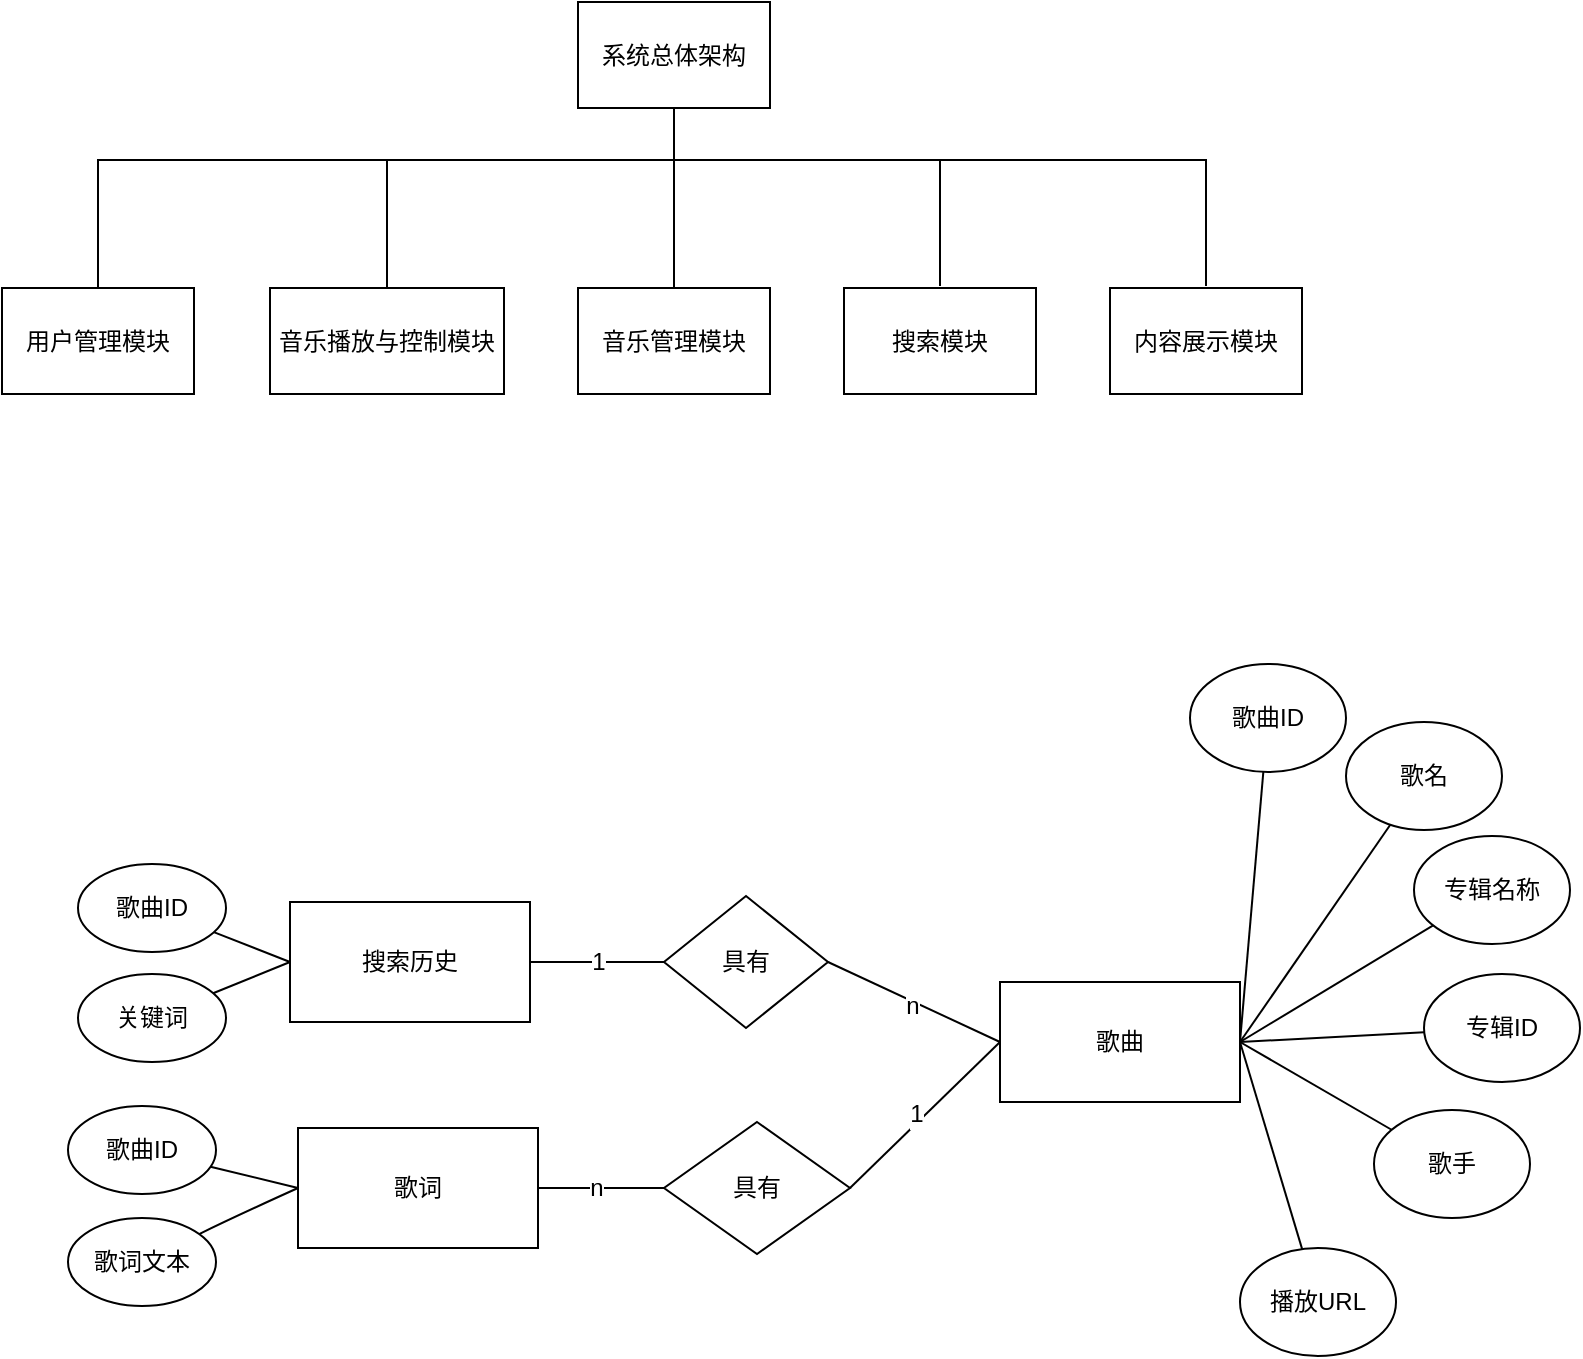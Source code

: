 <mxfile version="24.8.4">
  <diagram name="第 1 页" id="NON8Rd3GJQy8wurd_1fi">
    <mxGraphModel dx="1222" dy="746" grid="0" gridSize="10" guides="1" tooltips="1" connect="1" arrows="1" fold="1" page="1" pageScale="1" pageWidth="827" pageHeight="1169" math="0" shadow="0">
      <root>
        <mxCell id="0" />
        <mxCell id="1" parent="0" />
        <mxCell id="JlHSlP3Qjkk1ZIU8IoEL-8" style="edgeStyle=orthogonalEdgeStyle;rounded=0;orthogonalLoop=1;jettySize=auto;html=1;endArrow=none;endFill=0;" parent="1" source="JlHSlP3Qjkk1ZIU8IoEL-1" target="JlHSlP3Qjkk1ZIU8IoEL-2" edge="1">
          <mxGeometry relative="1" as="geometry">
            <Array as="points">
              <mxPoint x="370" y="422" />
              <mxPoint x="82" y="422" />
            </Array>
          </mxGeometry>
        </mxCell>
        <mxCell id="JlHSlP3Qjkk1ZIU8IoEL-9" style="edgeStyle=orthogonalEdgeStyle;rounded=0;orthogonalLoop=1;jettySize=auto;html=1;entryX=0.5;entryY=0;entryDx=0;entryDy=0;endArrow=none;endFill=0;" parent="1" source="JlHSlP3Qjkk1ZIU8IoEL-1" target="JlHSlP3Qjkk1ZIU8IoEL-3" edge="1">
          <mxGeometry relative="1" as="geometry">
            <Array as="points">
              <mxPoint x="370" y="422" />
              <mxPoint x="227" y="422" />
            </Array>
          </mxGeometry>
        </mxCell>
        <mxCell id="JlHSlP3Qjkk1ZIU8IoEL-10" style="edgeStyle=orthogonalEdgeStyle;rounded=0;orthogonalLoop=1;jettySize=auto;html=1;endArrow=none;endFill=0;" parent="1" source="JlHSlP3Qjkk1ZIU8IoEL-1" target="JlHSlP3Qjkk1ZIU8IoEL-5" edge="1">
          <mxGeometry relative="1" as="geometry" />
        </mxCell>
        <mxCell id="JlHSlP3Qjkk1ZIU8IoEL-11" style="edgeStyle=orthogonalEdgeStyle;rounded=0;orthogonalLoop=1;jettySize=auto;html=1;endArrow=none;endFill=0;" parent="1" edge="1">
          <mxGeometry relative="1" as="geometry">
            <mxPoint x="370" y="395" as="sourcePoint" />
            <mxPoint x="503" y="485" as="targetPoint" />
            <Array as="points">
              <mxPoint x="370" y="422" />
              <mxPoint x="503" y="422" />
            </Array>
          </mxGeometry>
        </mxCell>
        <mxCell id="JlHSlP3Qjkk1ZIU8IoEL-12" style="edgeStyle=orthogonalEdgeStyle;rounded=0;orthogonalLoop=1;jettySize=auto;html=1;endArrow=none;endFill=0;" parent="1" edge="1">
          <mxGeometry relative="1" as="geometry">
            <mxPoint x="370" y="395" as="sourcePoint" />
            <mxPoint x="636" y="485" as="targetPoint" />
            <Array as="points">
              <mxPoint x="370" y="422" />
              <mxPoint x="636" y="422" />
            </Array>
          </mxGeometry>
        </mxCell>
        <mxCell id="JlHSlP3Qjkk1ZIU8IoEL-1" value="系统总体架构" style="rounded=0;whiteSpace=wrap;html=1;" parent="1" vertex="1">
          <mxGeometry x="322" y="343" width="96" height="53" as="geometry" />
        </mxCell>
        <mxCell id="JlHSlP3Qjkk1ZIU8IoEL-2" value="用户管理模块" style="rounded=0;whiteSpace=wrap;html=1;" parent="1" vertex="1">
          <mxGeometry x="34" y="486" width="96" height="53" as="geometry" />
        </mxCell>
        <mxCell id="JlHSlP3Qjkk1ZIU8IoEL-3" value="音乐播放与控制模块" style="rounded=0;whiteSpace=wrap;html=1;" parent="1" vertex="1">
          <mxGeometry x="168" y="486" width="117" height="53" as="geometry" />
        </mxCell>
        <mxCell id="JlHSlP3Qjkk1ZIU8IoEL-4" value="内容展示模块" style="rounded=0;whiteSpace=wrap;html=1;" parent="1" vertex="1">
          <mxGeometry x="588" y="486" width="96" height="53" as="geometry" />
        </mxCell>
        <mxCell id="JlHSlP3Qjkk1ZIU8IoEL-5" value="音乐管理模块" style="rounded=0;whiteSpace=wrap;html=1;" parent="1" vertex="1">
          <mxGeometry x="322" y="486" width="96" height="53" as="geometry" />
        </mxCell>
        <mxCell id="JlHSlP3Qjkk1ZIU8IoEL-6" value="搜索模块" style="rounded=0;whiteSpace=wrap;html=1;" parent="1" vertex="1">
          <mxGeometry x="455" y="486" width="96" height="53" as="geometry" />
        </mxCell>
        <mxCell id="HEx5SXNPePb9ONco8xdm-11" value="" style="edgeStyle=none;curved=1;rounded=0;orthogonalLoop=1;jettySize=auto;html=1;fontSize=12;startSize=8;endSize=8;endArrow=none;endFill=0;" edge="1" parent="1" source="HEx5SXNPePb9ONco8xdm-2" target="HEx5SXNPePb9ONco8xdm-10">
          <mxGeometry relative="1" as="geometry" />
        </mxCell>
        <mxCell id="HEx5SXNPePb9ONco8xdm-13" value="1" style="edgeLabel;html=1;align=center;verticalAlign=middle;resizable=0;points=[];fontSize=12;" vertex="1" connectable="0" parent="HEx5SXNPePb9ONco8xdm-11">
          <mxGeometry x="0.449" relative="1" as="geometry">
            <mxPoint x="-15" as="offset" />
          </mxGeometry>
        </mxCell>
        <mxCell id="HEx5SXNPePb9ONco8xdm-2" value="搜索历史" style="rounded=0;whiteSpace=wrap;html=1;" vertex="1" parent="1">
          <mxGeometry x="178" y="793" width="120" height="60" as="geometry" />
        </mxCell>
        <mxCell id="HEx5SXNPePb9ONco8xdm-3" value="歌曲" style="rounded=0;whiteSpace=wrap;html=1;" vertex="1" parent="1">
          <mxGeometry x="533" y="833" width="120" height="60" as="geometry" />
        </mxCell>
        <mxCell id="HEx5SXNPePb9ONco8xdm-5" value="歌词" style="rounded=0;whiteSpace=wrap;html=1;" vertex="1" parent="1">
          <mxGeometry x="182" y="906" width="120" height="60" as="geometry" />
        </mxCell>
        <mxCell id="HEx5SXNPePb9ONco8xdm-9" style="edgeStyle=none;curved=1;rounded=0;orthogonalLoop=1;jettySize=auto;html=1;entryX=0;entryY=0.5;entryDx=0;entryDy=0;fontSize=12;startSize=8;endSize=8;endArrow=none;endFill=0;" edge="1" parent="1" source="HEx5SXNPePb9ONco8xdm-6" target="HEx5SXNPePb9ONco8xdm-2">
          <mxGeometry relative="1" as="geometry" />
        </mxCell>
        <mxCell id="HEx5SXNPePb9ONco8xdm-6" value="歌曲ID" style="ellipse;whiteSpace=wrap;html=1;" vertex="1" parent="1">
          <mxGeometry x="72" y="774" width="74" height="44" as="geometry" />
        </mxCell>
        <mxCell id="HEx5SXNPePb9ONco8xdm-8" style="edgeStyle=none;curved=1;rounded=0;orthogonalLoop=1;jettySize=auto;html=1;entryX=0;entryY=0.5;entryDx=0;entryDy=0;fontSize=12;startSize=8;endSize=8;endArrow=none;endFill=0;" edge="1" parent="1" source="HEx5SXNPePb9ONco8xdm-7" target="HEx5SXNPePb9ONco8xdm-2">
          <mxGeometry relative="1" as="geometry" />
        </mxCell>
        <mxCell id="HEx5SXNPePb9ONco8xdm-7" value="关键词" style="ellipse;whiteSpace=wrap;html=1;" vertex="1" parent="1">
          <mxGeometry x="72" y="829" width="74" height="44" as="geometry" />
        </mxCell>
        <mxCell id="HEx5SXNPePb9ONco8xdm-43" style="edgeStyle=none;curved=1;rounded=0;orthogonalLoop=1;jettySize=auto;html=1;entryX=0;entryY=0.5;entryDx=0;entryDy=0;fontSize=12;startSize=8;endSize=8;endArrow=none;endFill=0;exitX=1;exitY=0.5;exitDx=0;exitDy=0;" edge="1" parent="1" source="HEx5SXNPePb9ONco8xdm-10" target="HEx5SXNPePb9ONco8xdm-3">
          <mxGeometry relative="1" as="geometry" />
        </mxCell>
        <mxCell id="HEx5SXNPePb9ONco8xdm-44" value="n" style="edgeLabel;html=1;align=center;verticalAlign=middle;resizable=0;points=[];fontSize=12;" vertex="1" connectable="0" parent="HEx5SXNPePb9ONco8xdm-43">
          <mxGeometry x="0.005" y="-2" relative="1" as="geometry">
            <mxPoint as="offset" />
          </mxGeometry>
        </mxCell>
        <mxCell id="HEx5SXNPePb9ONco8xdm-10" value="具有" style="rhombus;whiteSpace=wrap;html=1;" vertex="1" parent="1">
          <mxGeometry x="365" y="790" width="82" height="66" as="geometry" />
        </mxCell>
        <mxCell id="HEx5SXNPePb9ONco8xdm-51" style="edgeStyle=none;curved=1;rounded=0;orthogonalLoop=1;jettySize=auto;html=1;entryX=1;entryY=0.5;entryDx=0;entryDy=0;fontSize=12;startSize=8;endSize=8;endArrow=none;endFill=0;" edge="1" parent="1" source="HEx5SXNPePb9ONco8xdm-15" target="HEx5SXNPePb9ONco8xdm-3">
          <mxGeometry relative="1" as="geometry" />
        </mxCell>
        <mxCell id="HEx5SXNPePb9ONco8xdm-15" value="歌曲ID" style="ellipse;whiteSpace=wrap;html=1;" vertex="1" parent="1">
          <mxGeometry x="628" y="674" width="78" height="54" as="geometry" />
        </mxCell>
        <mxCell id="HEx5SXNPePb9ONco8xdm-52" style="edgeStyle=none;curved=1;rounded=0;orthogonalLoop=1;jettySize=auto;html=1;entryX=1;entryY=0.5;entryDx=0;entryDy=0;fontSize=12;startSize=8;endSize=8;endArrow=none;endFill=0;" edge="1" parent="1" source="HEx5SXNPePb9ONco8xdm-16" target="HEx5SXNPePb9ONco8xdm-3">
          <mxGeometry relative="1" as="geometry" />
        </mxCell>
        <mxCell id="HEx5SXNPePb9ONco8xdm-16" value="歌名" style="ellipse;whiteSpace=wrap;html=1;" vertex="1" parent="1">
          <mxGeometry x="706" y="703" width="78" height="54" as="geometry" />
        </mxCell>
        <mxCell id="HEx5SXNPePb9ONco8xdm-53" style="edgeStyle=none;curved=1;rounded=0;orthogonalLoop=1;jettySize=auto;html=1;entryX=1;entryY=0.5;entryDx=0;entryDy=0;fontSize=12;startSize=8;endSize=8;endArrow=none;endFill=0;" edge="1" parent="1" source="HEx5SXNPePb9ONco8xdm-17" target="HEx5SXNPePb9ONco8xdm-3">
          <mxGeometry relative="1" as="geometry" />
        </mxCell>
        <mxCell id="HEx5SXNPePb9ONco8xdm-17" value="专辑名称" style="ellipse;whiteSpace=wrap;html=1;" vertex="1" parent="1">
          <mxGeometry x="740" y="760" width="78" height="54" as="geometry" />
        </mxCell>
        <mxCell id="HEx5SXNPePb9ONco8xdm-54" style="edgeStyle=none;curved=1;rounded=0;orthogonalLoop=1;jettySize=auto;html=1;entryX=1;entryY=0.5;entryDx=0;entryDy=0;fontSize=12;startSize=8;endSize=8;endArrow=none;endFill=0;" edge="1" parent="1" source="HEx5SXNPePb9ONco8xdm-18" target="HEx5SXNPePb9ONco8xdm-3">
          <mxGeometry relative="1" as="geometry" />
        </mxCell>
        <mxCell id="HEx5SXNPePb9ONco8xdm-18" value="专辑ID" style="ellipse;whiteSpace=wrap;html=1;" vertex="1" parent="1">
          <mxGeometry x="745" y="829" width="78" height="54" as="geometry" />
        </mxCell>
        <mxCell id="HEx5SXNPePb9ONco8xdm-55" style="edgeStyle=none;curved=1;rounded=0;orthogonalLoop=1;jettySize=auto;html=1;entryX=1;entryY=0.5;entryDx=0;entryDy=0;fontSize=12;startSize=8;endSize=8;endArrow=none;endFill=0;" edge="1" parent="1" target="HEx5SXNPePb9ONco8xdm-3">
          <mxGeometry relative="1" as="geometry">
            <mxPoint x="729" y="907" as="sourcePoint" />
          </mxGeometry>
        </mxCell>
        <mxCell id="HEx5SXNPePb9ONco8xdm-20" value="歌手" style="ellipse;whiteSpace=wrap;html=1;" vertex="1" parent="1">
          <mxGeometry x="720" y="897" width="78" height="54" as="geometry" />
        </mxCell>
        <mxCell id="HEx5SXNPePb9ONco8xdm-56" style="edgeStyle=none;curved=1;rounded=0;orthogonalLoop=1;jettySize=auto;html=1;entryX=1;entryY=0.5;entryDx=0;entryDy=0;fontSize=12;startSize=8;endSize=8;endArrow=none;endFill=0;" edge="1" parent="1" source="HEx5SXNPePb9ONco8xdm-21" target="HEx5SXNPePb9ONco8xdm-3">
          <mxGeometry relative="1" as="geometry" />
        </mxCell>
        <mxCell id="HEx5SXNPePb9ONco8xdm-21" value="播放URL" style="ellipse;whiteSpace=wrap;html=1;" vertex="1" parent="1">
          <mxGeometry x="653" y="966" width="78" height="54" as="geometry" />
        </mxCell>
        <mxCell id="HEx5SXNPePb9ONco8xdm-31" style="edgeStyle=none;curved=1;rounded=0;orthogonalLoop=1;jettySize=auto;html=1;entryX=1;entryY=0.5;entryDx=0;entryDy=0;fontSize=12;startSize=8;endSize=8;endArrow=none;endFill=0;" edge="1" parent="1" source="HEx5SXNPePb9ONco8xdm-29" target="HEx5SXNPePb9ONco8xdm-5">
          <mxGeometry relative="1" as="geometry" />
        </mxCell>
        <mxCell id="HEx5SXNPePb9ONco8xdm-34" value="n" style="edgeLabel;html=1;align=center;verticalAlign=middle;resizable=0;points=[];fontSize=12;" vertex="1" connectable="0" parent="HEx5SXNPePb9ONco8xdm-31">
          <mxGeometry x="0.088" relative="1" as="geometry">
            <mxPoint as="offset" />
          </mxGeometry>
        </mxCell>
        <mxCell id="HEx5SXNPePb9ONco8xdm-41" style="edgeStyle=none;curved=1;rounded=0;orthogonalLoop=1;jettySize=auto;html=1;entryX=0;entryY=0.5;entryDx=0;entryDy=0;fontSize=12;startSize=8;endSize=8;endArrow=none;endFill=0;exitX=1;exitY=0.5;exitDx=0;exitDy=0;" edge="1" parent="1" source="HEx5SXNPePb9ONco8xdm-29" target="HEx5SXNPePb9ONco8xdm-3">
          <mxGeometry relative="1" as="geometry" />
        </mxCell>
        <mxCell id="HEx5SXNPePb9ONco8xdm-45" value="1" style="edgeLabel;html=1;align=center;verticalAlign=middle;resizable=0;points=[];fontSize=12;" vertex="1" connectable="0" parent="HEx5SXNPePb9ONco8xdm-41">
          <mxGeometry x="-0.044" y="4" relative="1" as="geometry">
            <mxPoint as="offset" />
          </mxGeometry>
        </mxCell>
        <mxCell id="HEx5SXNPePb9ONco8xdm-29" value="具有" style="rhombus;whiteSpace=wrap;html=1;" vertex="1" parent="1">
          <mxGeometry x="365" y="903" width="93" height="66" as="geometry" />
        </mxCell>
        <mxCell id="HEx5SXNPePb9ONco8xdm-39" style="edgeStyle=none;curved=1;rounded=0;orthogonalLoop=1;jettySize=auto;html=1;entryX=0;entryY=0.5;entryDx=0;entryDy=0;fontSize=12;startSize=8;endSize=8;endArrow=none;endFill=0;" edge="1" parent="1" source="HEx5SXNPePb9ONco8xdm-35" target="HEx5SXNPePb9ONco8xdm-5">
          <mxGeometry relative="1" as="geometry" />
        </mxCell>
        <mxCell id="HEx5SXNPePb9ONco8xdm-35" value="歌曲ID" style="ellipse;whiteSpace=wrap;html=1;" vertex="1" parent="1">
          <mxGeometry x="67" y="895" width="74" height="44" as="geometry" />
        </mxCell>
        <mxCell id="HEx5SXNPePb9ONco8xdm-40" style="edgeStyle=none;curved=1;rounded=0;orthogonalLoop=1;jettySize=auto;html=1;entryX=0;entryY=0.5;entryDx=0;entryDy=0;fontSize=12;startSize=8;endSize=8;endArrow=none;endFill=0;" edge="1" parent="1" source="HEx5SXNPePb9ONco8xdm-36" target="HEx5SXNPePb9ONco8xdm-5">
          <mxGeometry relative="1" as="geometry">
            <Array as="points">
              <mxPoint x="151" y="950" />
            </Array>
          </mxGeometry>
        </mxCell>
        <mxCell id="HEx5SXNPePb9ONco8xdm-36" value="歌词文本" style="ellipse;whiteSpace=wrap;html=1;" vertex="1" parent="1">
          <mxGeometry x="67" y="951" width="74" height="44" as="geometry" />
        </mxCell>
        <mxCell id="HEx5SXNPePb9ONco8xdm-46" style="edgeStyle=none;curved=1;rounded=0;orthogonalLoop=1;jettySize=auto;html=1;exitX=0;exitY=0;exitDx=0;exitDy=0;fontSize=12;startSize=8;endSize=8;" edge="1" parent="1" source="HEx5SXNPePb9ONco8xdm-15" target="HEx5SXNPePb9ONco8xdm-15">
          <mxGeometry relative="1" as="geometry" />
        </mxCell>
        <mxCell id="HEx5SXNPePb9ONco8xdm-47" style="edgeStyle=none;curved=1;rounded=0;orthogonalLoop=1;jettySize=auto;html=1;exitX=0;exitY=0;exitDx=0;exitDy=0;fontSize=12;startSize=8;endSize=8;" edge="1" parent="1" source="HEx5SXNPePb9ONco8xdm-21" target="HEx5SXNPePb9ONco8xdm-21">
          <mxGeometry relative="1" as="geometry" />
        </mxCell>
        <mxCell id="HEx5SXNPePb9ONco8xdm-48" style="edgeStyle=none;curved=1;rounded=0;orthogonalLoop=1;jettySize=auto;html=1;exitX=0.5;exitY=0;exitDx=0;exitDy=0;fontSize=12;startSize=8;endSize=8;" edge="1" parent="1" source="HEx5SXNPePb9ONco8xdm-20" target="HEx5SXNPePb9ONco8xdm-20">
          <mxGeometry relative="1" as="geometry" />
        </mxCell>
        <mxCell id="HEx5SXNPePb9ONco8xdm-49" style="edgeStyle=none;curved=1;rounded=0;orthogonalLoop=1;jettySize=auto;html=1;exitX=0.5;exitY=0;exitDx=0;exitDy=0;fontSize=12;startSize=8;endSize=8;" edge="1" parent="1" source="HEx5SXNPePb9ONco8xdm-18" target="HEx5SXNPePb9ONco8xdm-18">
          <mxGeometry relative="1" as="geometry" />
        </mxCell>
        <mxCell id="HEx5SXNPePb9ONco8xdm-50" style="edgeStyle=none;curved=1;rounded=0;orthogonalLoop=1;jettySize=auto;html=1;exitX=0.5;exitY=0;exitDx=0;exitDy=0;fontSize=12;startSize=8;endSize=8;" edge="1" parent="1" source="HEx5SXNPePb9ONco8xdm-16" target="HEx5SXNPePb9ONco8xdm-16">
          <mxGeometry relative="1" as="geometry" />
        </mxCell>
      </root>
    </mxGraphModel>
  </diagram>
</mxfile>
